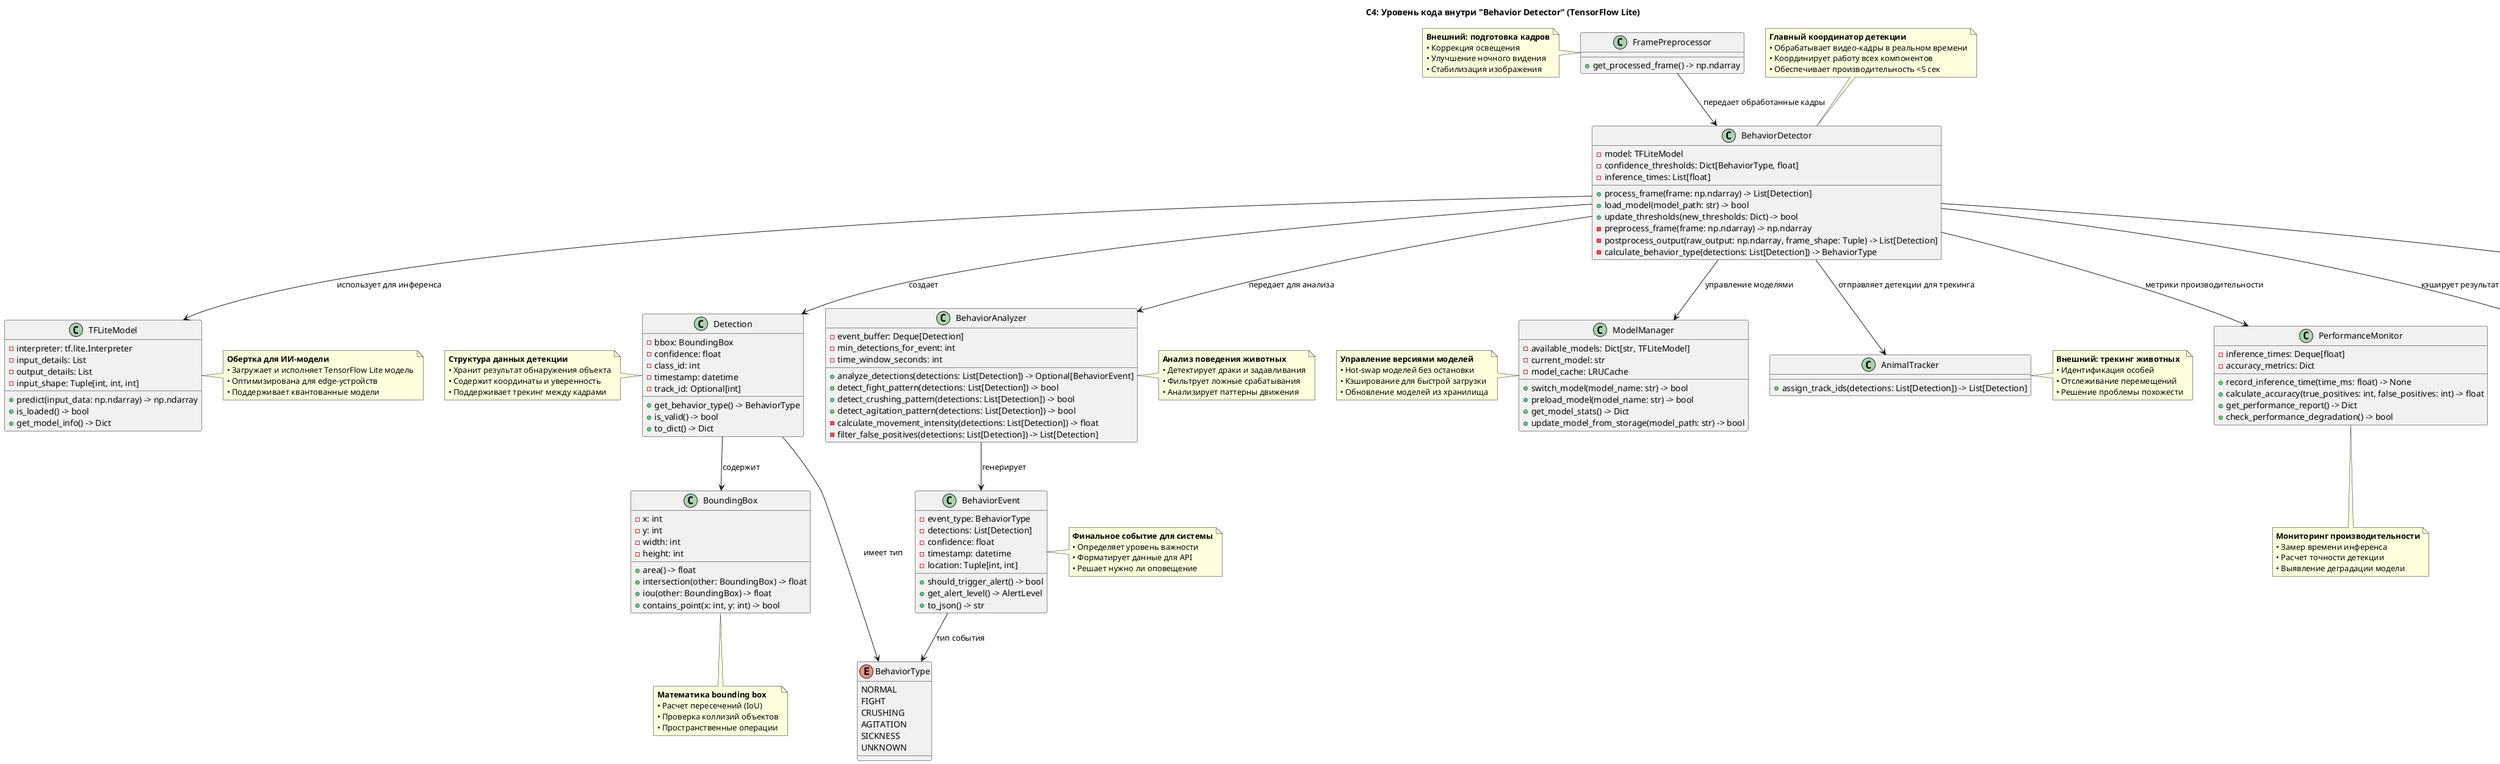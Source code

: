@startuml Архитектура_АгроТех_Системы_v4_c4_behavior_detector

title C4: Уровень кода внутри "Behavior Detector" (TensorFlow Lite)

class BehaviorDetector {
  -model: TFLiteModel
  -confidence_thresholds: Dict[BehaviorType, float]
  -inference_times: List[float]
  +process_frame(frame: np.ndarray) -> List[Detection]
  +load_model(model_path: str) -> bool
  +update_thresholds(new_thresholds: Dict) -> bool
  -preprocess_frame(frame: np.ndarray) -> np.ndarray
  -postprocess_output(raw_output: np.ndarray, frame_shape: Tuple) -> List[Detection]
  -calculate_behavior_type(detections: List[Detection]) -> BehaviorType
}
note top of BehaviorDetector
  <b>Главный координатор детекции</b>
  • Обрабатывает видео-кадры в реальном времени
  • Координирует работу всех компонентов
  • Обеспечивает производительность <5 сек
end note

class TFLiteModel {
  -interpreter: tf.lite.Interpreter
  -input_details: List
  -output_details: List
  -input_shape: Tuple[int, int, int]
  +predict(input_data: np.ndarray) -> np.ndarray
  +is_loaded() -> bool
  +get_model_info() -> Dict
}
note right of TFLiteModel
  <b>Обертка для ИИ-модели</b>
  • Загружает и исполняет TensorFlow Lite модель
  • Оптимизирована для edge-устройств
  • Поддерживает квантованные модели
end note

class Detection {
  -bbox: BoundingBox
  -confidence: float
  -class_id: int
  -timestamp: datetime
  -track_id: Optional[int]
  +get_behavior_type() -> BehaviorType
  +is_valid() -> bool
  +to_dict() -> Dict
}
note left of Detection
  <b>Структура данных детекции</b>
  • Хранит результат обнаружения объекта
  • Содержит координаты и уверенность
  • Поддерживает трекинг между кадрами
end note

class BoundingBox {
  -x: int
  -y: int
  -width: int
  -height: int
  +area() -> float
  +intersection(other: BoundingBox) -> float
  +iou(other: BoundingBox) -> float
  +contains_point(x: int, y: int) -> bool
}
note bottom of BoundingBox
  <b>Математика bounding box</b>
  • Расчет пересечений (IoU)
  • Проверка коллизий объектов
  • Пространственные операции
end note

class BehaviorAnalyzer {
  -event_buffer: Deque[Detection]
  -min_detections_for_event: int
  -time_window_seconds: int
  +analyze_detections(detections: List[Detection]) -> Optional[BehaviorEvent]
  +detect_fight_pattern(detections: List[Detection]) -> bool
  +detect_crushing_pattern(detections: List[Detection]) -> bool
  +detect_agitation_pattern(detections: List[Detection]) -> bool
  -calculate_movement_intensity(detections: List[Detection]) -> float
  -filter_false_positives(detections: List[Detection]) -> List[Detection]
}
note right of BehaviorAnalyzer
  <b>Анализ поведения животных</b>
  • Детектирует драки и задавливания
  • Фильтрует ложные срабатывания
  • Анализирует паттерны движения
end note

class ModelManager {
  -available_models: Dict[str, TFLiteModel]
  -current_model: str
  -model_cache: LRUCache
  +switch_model(model_name: str) -> bool
  +preload_model(model_name: str) -> bool
  +get_model_stats() -> Dict
  +update_model_from_storage(model_path: str) -> bool
}
note left of ModelManager
  <b>Управление версиями моделей</b>
  • Hot-swap моделей без остановки
  • Кэширование для быстрой загрузки
  • Обновление моделей из хранилища
end note

class PerformanceMonitor {
  -inference_times: Deque[float]
  -accuracy_metrics: Dict
  +record_inference_time(time_ms: float) -> None
  +calculate_accuracy(true_positives: int, false_positives: int) -> float
  +get_performance_report() -> Dict
  +check_performance_degradation() -> bool
}
note bottom of PerformanceMonitor
  <b>Мониторинг производительности</b>
  • Замер времени инференса
  • Расчет точности детекции
  • Выявление деградации модели
end note

enum BehaviorType {
  NORMAL
  FIGHT
  CRUSHING
  AGITATION
  SICKNESS
  UNKNOWN
}

class BehaviorEvent {
  -event_type: BehaviorType
  -detections: List[Detection]
  -confidence: float
  -timestamp: datetime
  -location: Tuple[int, int]
  +should_trigger_alert() -> bool
  +get_alert_level() -> AlertLevel
  +to_json() -> str
}
note right of BehaviorEvent
  <b>Финальное событие для системы</b>
  • Определяет уровень важности
  • Форматирует данные для API
  • Решает нужно ли оповещение
end note

' === Внутрение связи ===
BehaviorDetector --> TFLiteModel : "использует для инференса"
BehaviorDetector --> Detection : "создает"
BehaviorDetector --> BehaviorAnalyzer : "передает для анализа"
BehaviorAnalyzer --> BehaviorEvent : "генерирует"
Detection --> BoundingBox : "содержит"
Detection --> BehaviorType : "имеет тип"
BehaviorEvent --> BehaviorType : "тип события"
BehaviorDetector --> ModelManager : "управление моделями"
BehaviorDetector --> PerformanceMonitor : "метрики производительности"

' === Внешние зависимости ===
class FramePreprocessor {
  +get_processed_frame() -> np.ndarray
}
note left of FramePreprocessor
  <b>Внешний: подготовка кадров</b>
  • Коррекция освещения
  • Улучшение ночного видения
  • Стабилизация изображения
end note

class AnimalTracker {
  +assign_track_ids(detections: List[Detection]) -> List[Detection]
}
note right of AnimalTracker
  <b>Внешний: трекинг животных</b>
  • Идентификация особей
  • Отслеживание перемещений
  • Решение проблемы похожести
end note

class RedisClient {
  +cache_detections(key: str, detections: List[Detection], ttl: int) -> bool
  +get_cached_detections(key: str) -> Optional[List[Detection]]
}

class PrometheusMetrics {
  +record_metric(name: str, value: float) -> bool
}

' === Внешние связи ===
FramePreprocessor --> BehaviorDetector : "передает обработанные кадры"
BehaviorDetector --> AnimalTracker : "отправляет детекции для трекинга"
BehaviorDetector --> RedisClient : "кэширует результаты"
BehaviorDetector --> PrometheusMetrics : "отправляет метрики"

@enduml